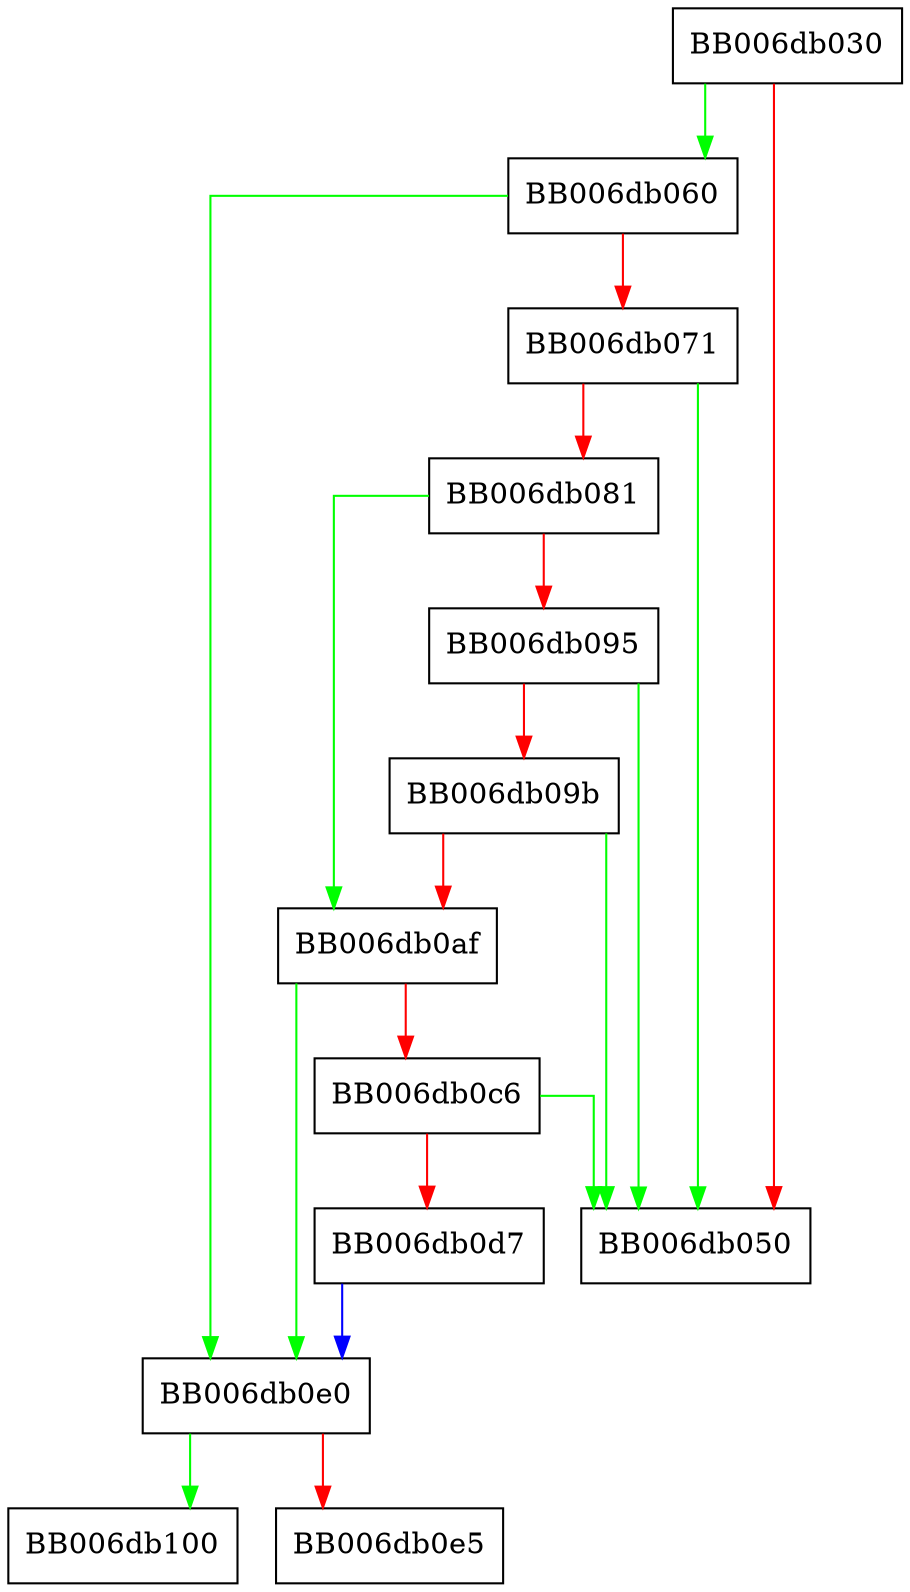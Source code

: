 digraph hmac_init {
  node [shape="box"];
  graph [splines=ortho];
  BB006db030 -> BB006db060 [color="green"];
  BB006db030 -> BB006db050 [color="red"];
  BB006db060 -> BB006db0e0 [color="green"];
  BB006db060 -> BB006db071 [color="red"];
  BB006db071 -> BB006db050 [color="green"];
  BB006db071 -> BB006db081 [color="red"];
  BB006db081 -> BB006db0af [color="green"];
  BB006db081 -> BB006db095 [color="red"];
  BB006db095 -> BB006db050 [color="green"];
  BB006db095 -> BB006db09b [color="red"];
  BB006db09b -> BB006db050 [color="green"];
  BB006db09b -> BB006db0af [color="red"];
  BB006db0af -> BB006db0e0 [color="green"];
  BB006db0af -> BB006db0c6 [color="red"];
  BB006db0c6 -> BB006db050 [color="green"];
  BB006db0c6 -> BB006db0d7 [color="red"];
  BB006db0d7 -> BB006db0e0 [color="blue"];
  BB006db0e0 -> BB006db100 [color="green"];
  BB006db0e0 -> BB006db0e5 [color="red"];
}
